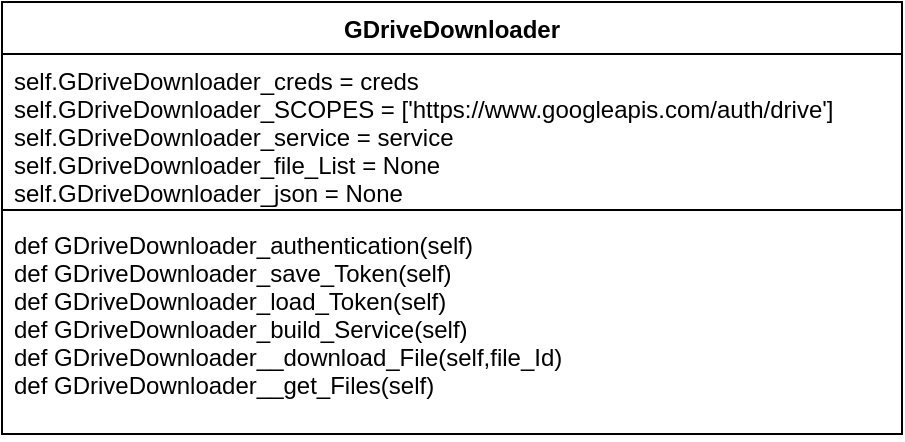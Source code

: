 <mxfile version="12.7.9" type="google"><diagram id="6uoOvtBcjfbrGq2VIuCK" name="Page-1"><mxGraphModel dx="1038" dy="531" grid="1" gridSize="10" guides="1" tooltips="1" connect="1" arrows="1" fold="1" page="1" pageScale="1" pageWidth="850" pageHeight="1100" math="0" shadow="0"><root><mxCell id="0"/><mxCell id="1" parent="0"/><mxCell id="GZFU0iZJRL1ygRXPhxe2-1" value="GDriveDownloader" style="swimlane;fontStyle=1;align=center;verticalAlign=top;childLayout=stackLayout;horizontal=1;startSize=26;horizontalStack=0;resizeParent=1;resizeParentMax=0;resizeLast=0;collapsible=1;marginBottom=0;" parent="1" vertex="1"><mxGeometry x="180" y="110" width="450" height="216" as="geometry"/></mxCell><mxCell id="GZFU0iZJRL1ygRXPhxe2-2" value="self.GDriveDownloader_creds = creds&#10;self.GDriveDownloader_SCOPES = ['https://www.googleapis.com/auth/drive']&#10;self.GDriveDownloader_service = service&#10;self.GDriveDownloader_file_List = None&#10;self.GDriveDownloader_json = None&#10;" style="text;strokeColor=none;fillColor=none;align=left;verticalAlign=top;spacingLeft=4;spacingRight=4;overflow=hidden;rotatable=0;points=[[0,0.5],[1,0.5]];portConstraint=eastwest;" parent="GZFU0iZJRL1ygRXPhxe2-1" vertex="1"><mxGeometry y="26" width="450" height="74" as="geometry"/></mxCell><mxCell id="GZFU0iZJRL1ygRXPhxe2-3" value="" style="line;strokeWidth=1;fillColor=none;align=left;verticalAlign=middle;spacingTop=-1;spacingLeft=3;spacingRight=3;rotatable=0;labelPosition=right;points=[];portConstraint=eastwest;" parent="GZFU0iZJRL1ygRXPhxe2-1" vertex="1"><mxGeometry y="100" width="450" height="8" as="geometry"/></mxCell><mxCell id="GZFU0iZJRL1ygRXPhxe2-4" value="def GDriveDownloader_authentication(self)&#10;def GDriveDownloader_save_Token(self)&#10;def GDriveDownloader_load_Token(self)&#10;def GDriveDownloader_build_Service(self)&#10;def GDriveDownloader__download_File(self,file_Id)&#10;def GDriveDownloader__get_Files(self)" style="text;strokeColor=none;fillColor=none;align=left;verticalAlign=top;spacingLeft=4;spacingRight=4;overflow=hidden;rotatable=0;points=[[0,0.5],[1,0.5]];portConstraint=eastwest;" parent="GZFU0iZJRL1ygRXPhxe2-1" vertex="1"><mxGeometry y="108" width="450" height="108" as="geometry"/></mxCell></root></mxGraphModel></diagram></mxfile>